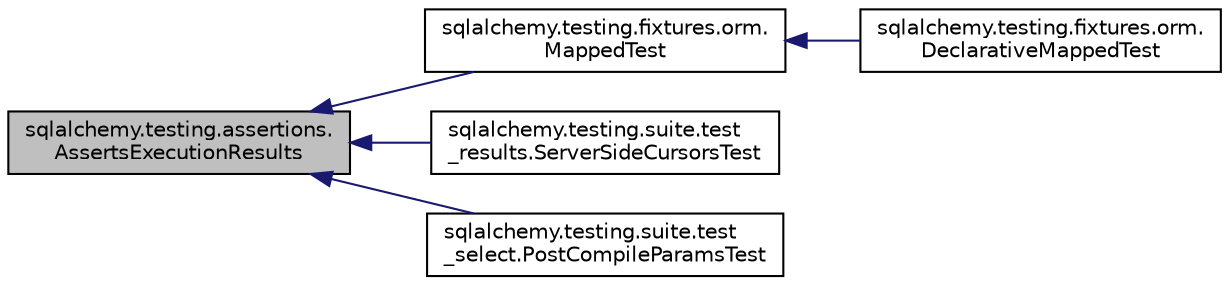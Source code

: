 digraph "sqlalchemy.testing.assertions.AssertsExecutionResults"
{
 // LATEX_PDF_SIZE
  edge [fontname="Helvetica",fontsize="10",labelfontname="Helvetica",labelfontsize="10"];
  node [fontname="Helvetica",fontsize="10",shape=record];
  rankdir="LR";
  Node1 [label="sqlalchemy.testing.assertions.\lAssertsExecutionResults",height=0.2,width=0.4,color="black", fillcolor="grey75", style="filled", fontcolor="black",tooltip=" "];
  Node1 -> Node2 [dir="back",color="midnightblue",fontsize="10",style="solid",fontname="Helvetica"];
  Node2 [label="sqlalchemy.testing.fixtures.orm.\lMappedTest",height=0.2,width=0.4,color="black", fillcolor="white", style="filled",URL="$classsqlalchemy_1_1testing_1_1fixtures_1_1orm_1_1MappedTest.html",tooltip=" "];
  Node2 -> Node3 [dir="back",color="midnightblue",fontsize="10",style="solid",fontname="Helvetica"];
  Node3 [label="sqlalchemy.testing.fixtures.orm.\lDeclarativeMappedTest",height=0.2,width=0.4,color="black", fillcolor="white", style="filled",URL="$classsqlalchemy_1_1testing_1_1fixtures_1_1orm_1_1DeclarativeMappedTest.html",tooltip=" "];
  Node1 -> Node4 [dir="back",color="midnightblue",fontsize="10",style="solid",fontname="Helvetica"];
  Node4 [label="sqlalchemy.testing.suite.test\l_results.ServerSideCursorsTest",height=0.2,width=0.4,color="black", fillcolor="white", style="filled",URL="$classsqlalchemy_1_1testing_1_1suite_1_1test__results_1_1ServerSideCursorsTest.html",tooltip=" "];
  Node1 -> Node5 [dir="back",color="midnightblue",fontsize="10",style="solid",fontname="Helvetica"];
  Node5 [label="sqlalchemy.testing.suite.test\l_select.PostCompileParamsTest",height=0.2,width=0.4,color="black", fillcolor="white", style="filled",URL="$classsqlalchemy_1_1testing_1_1suite_1_1test__select_1_1PostCompileParamsTest.html",tooltip=" "];
}
